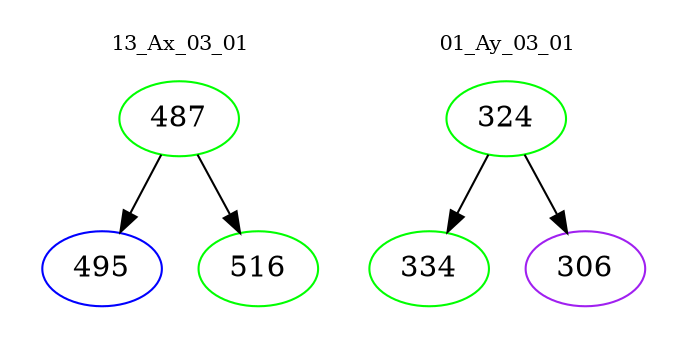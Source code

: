 digraph{
subgraph cluster_0 {
color = white
label = "13_Ax_03_01";
fontsize=10;
T0_487 [label="487", color="green"]
T0_487 -> T0_495 [color="black"]
T0_495 [label="495", color="blue"]
T0_487 -> T0_516 [color="black"]
T0_516 [label="516", color="green"]
}
subgraph cluster_1 {
color = white
label = "01_Ay_03_01";
fontsize=10;
T1_324 [label="324", color="green"]
T1_324 -> T1_334 [color="black"]
T1_334 [label="334", color="green"]
T1_324 -> T1_306 [color="black"]
T1_306 [label="306", color="purple"]
}
}
